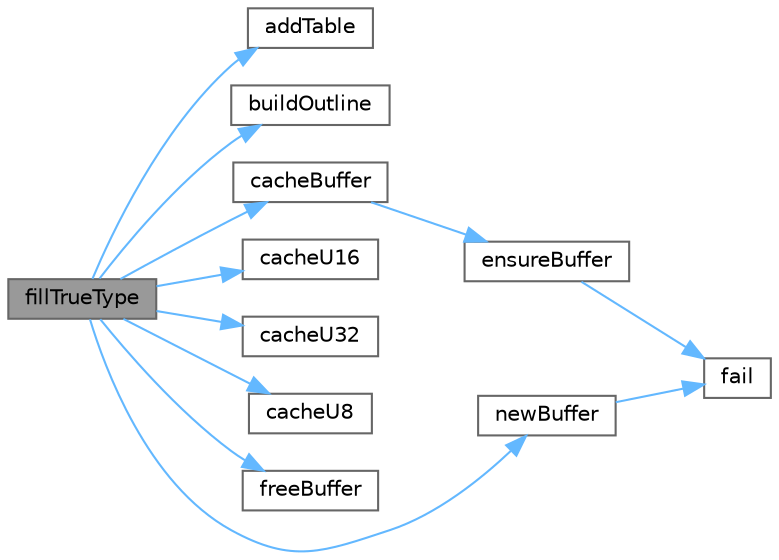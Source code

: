 digraph "fillTrueType"
{
 // LATEX_PDF_SIZE
  bgcolor="transparent";
  edge [fontname=Helvetica,fontsize=10,labelfontname=Helvetica,labelfontsize=10];
  node [fontname=Helvetica,fontsize=10,shape=box,height=0.2,width=0.4];
  rankdir="LR";
  Node1 [label="fillTrueType",height=0.2,width=0.4,color="gray40", fillcolor="grey60", style="filled", fontcolor="black",tooltip="Add a TrueType table to a font."];
  Node1 -> Node2 [color="steelblue1",style="solid"];
  Node2 [label="addTable",height=0.2,width=0.4,color="grey40", fillcolor="white", style="filled",URL="$hex2otf_8c.html#a1fab24bb2d2b38b68a38ec871afc3f9c",tooltip="Add a TrueType or OpenType table to the font."];
  Node1 -> Node3 [color="steelblue1",style="solid"];
  Node3 [label="buildOutline",height=0.2,width=0.4,color="grey40", fillcolor="white", style="filled",URL="$hex2otf_8c.html#a5af7c9bcfd40e5b11f9d12c40966bb65",tooltip="Build a glyph outline."];
  Node1 -> Node4 [color="steelblue1",style="solid"];
  Node4 [label="cacheBuffer",height=0.2,width=0.4,color="grey40", fillcolor="white", style="filled",URL="$hex2otf_8c.html#a560637130747e543118ff304389fd18f",tooltip="Append bytes of a table to a byte buffer."];
  Node4 -> Node5 [color="steelblue1",style="solid"];
  Node5 [label="ensureBuffer",height=0.2,width=0.4,color="grey40", fillcolor="white", style="filled",URL="$hex2otf_8c.html#ae32c0f82cbb6a4d8ece0559f1c7b74f4",tooltip="Ensure that the buffer has at least the specified minimum size."];
  Node5 -> Node6 [color="steelblue1",style="solid"];
  Node6 [label="fail",height=0.2,width=0.4,color="grey40", fillcolor="white", style="filled",URL="$hex2otf_8c.html#a2f5976201b1e630a94045f04a0348572",tooltip="Print an error message on stderr, then exit."];
  Node1 -> Node7 [color="steelblue1",style="solid"];
  Node7 [label="cacheU16",height=0.2,width=0.4,color="grey40", fillcolor="white", style="filled",URL="$hex2otf_8c.html#a07b29528c561e5852a228c98391225f7",tooltip="Append two unsigned bytes to the end of a byte array."];
  Node1 -> Node8 [color="steelblue1",style="solid"];
  Node8 [label="cacheU32",height=0.2,width=0.4,color="grey40", fillcolor="white", style="filled",URL="$hex2otf_8c.html#a051a88b0ac4eb063945b84e2242408ea",tooltip="Append four unsigned bytes to the end of a byte array."];
  Node1 -> Node9 [color="steelblue1",style="solid"];
  Node9 [label="cacheU8",height=0.2,width=0.4,color="grey40", fillcolor="white", style="filled",URL="$hex2otf_8c.html#a84d7310553d31f4ec587dc001f472834",tooltip="Append one unsigned byte to the end of a byte array."];
  Node1 -> Node10 [color="steelblue1",style="solid"];
  Node10 [label="freeBuffer",height=0.2,width=0.4,color="grey40", fillcolor="white", style="filled",URL="$hex2otf_8c.html#ac928f7761fc187ff86f33805309bec21",tooltip="Free the memory previously allocated for a buffer."];
  Node1 -> Node11 [color="steelblue1",style="solid"];
  Node11 [label="newBuffer",height=0.2,width=0.4,color="grey40", fillcolor="white", style="filled",URL="$hex2otf_8c.html#ae8310060f5a9b7cefb84d0bb1b459b64",tooltip="Create a new buffer."];
  Node11 -> Node6 [color="steelblue1",style="solid"];
}

